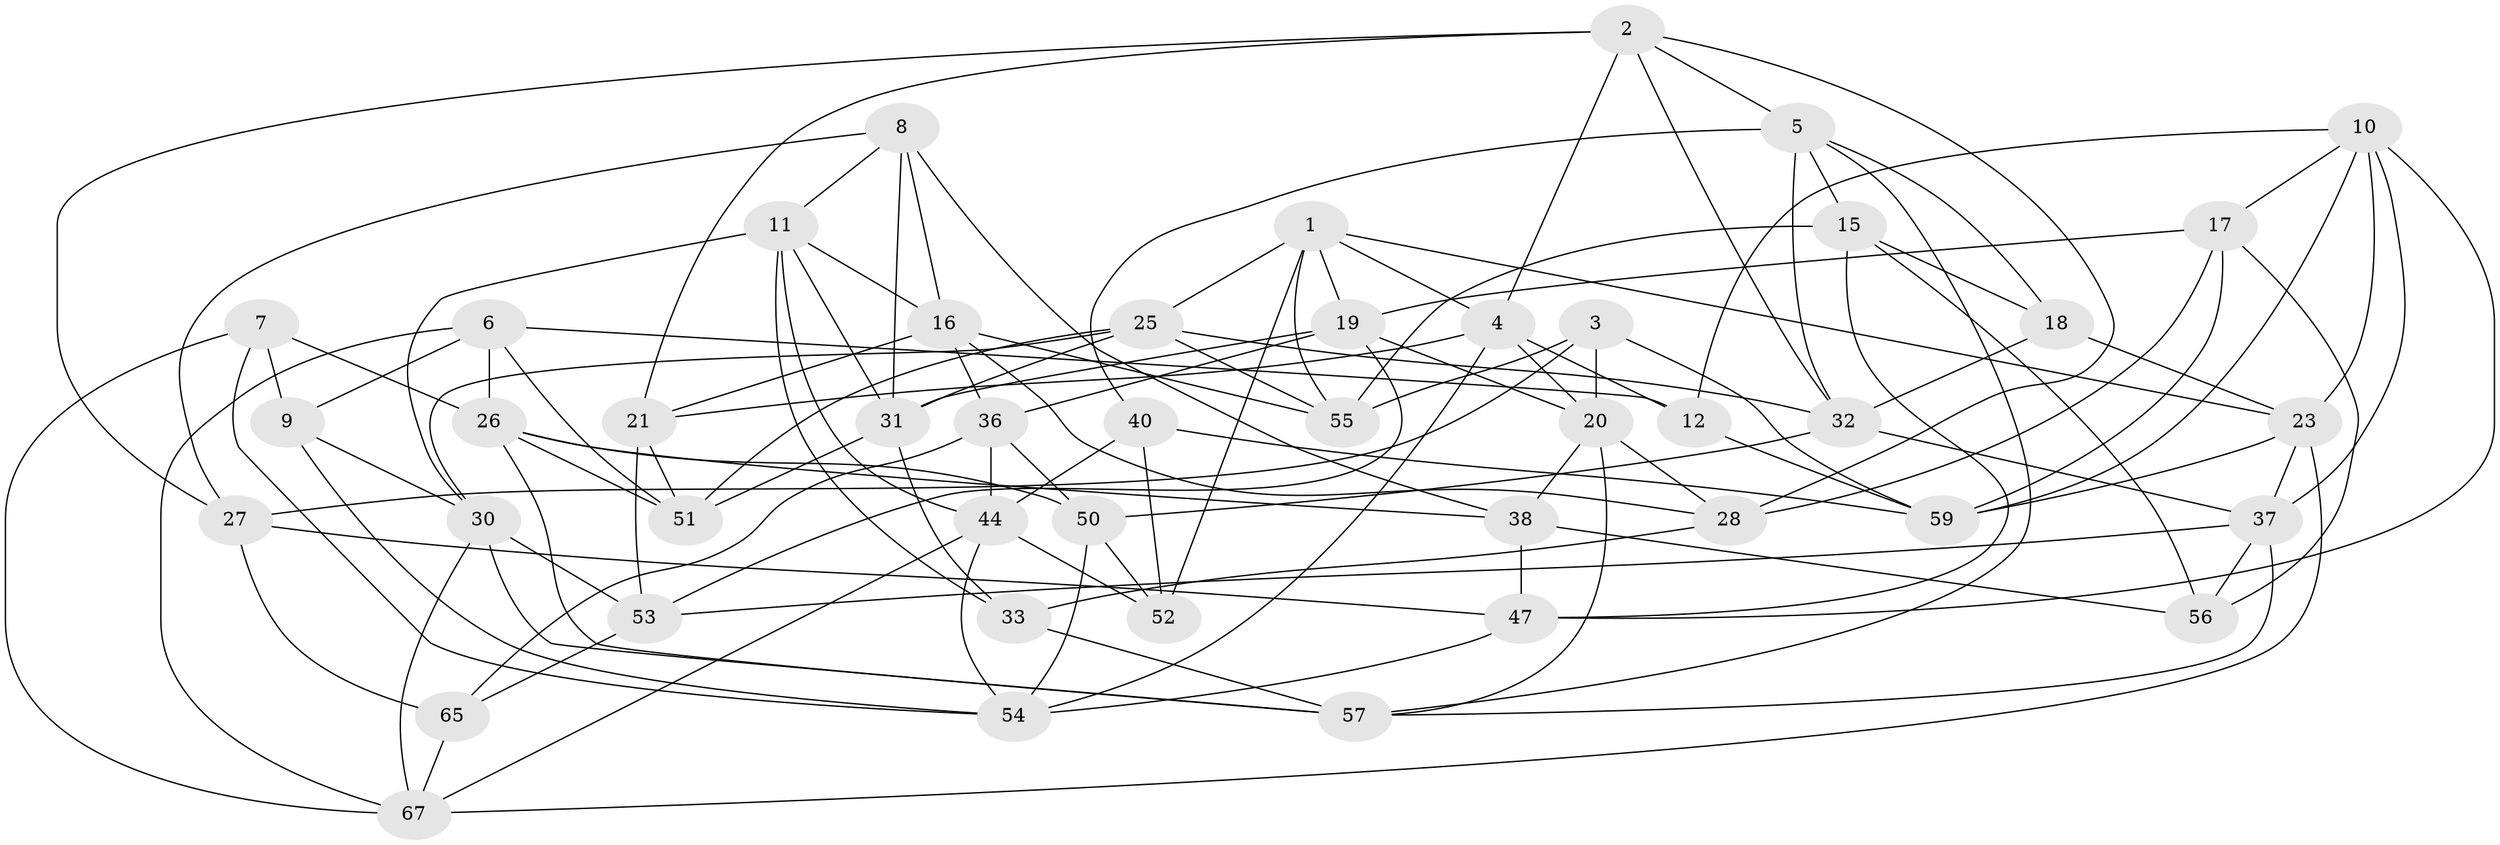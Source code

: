 // Generated by graph-tools (version 1.1) at 2025/24/03/03/25 07:24:29]
// undirected, 45 vertices, 118 edges
graph export_dot {
graph [start="1"]
  node [color=gray90,style=filled];
  1 [super="+73"];
  2 [super="+75"];
  3;
  4 [super="+34"];
  5 [super="+22"];
  6 [super="+13"];
  7;
  8 [super="+42"];
  9;
  10 [super="+46"];
  11 [super="+14"];
  12;
  15 [super="+74"];
  16 [super="+35"];
  17 [super="+68"];
  18;
  19 [super="+24"];
  20 [super="+39"];
  21 [super="+79"];
  23 [super="+41"];
  25 [super="+29"];
  26 [super="+43"];
  27 [super="+60"];
  28 [super="+77"];
  30 [super="+69"];
  31 [super="+58"];
  32 [super="+62"];
  33;
  36 [super="+61"];
  37 [super="+49"];
  38 [super="+48"];
  40;
  44 [super="+45"];
  47 [super="+76"];
  50 [super="+80"];
  51 [super="+66"];
  52;
  53 [super="+70"];
  54 [super="+63"];
  55 [super="+64"];
  56;
  57 [super="+78"];
  59 [super="+71"];
  65;
  67 [super="+72"];
  1 -- 23;
  1 -- 4;
  1 -- 25;
  1 -- 52;
  1 -- 19;
  1 -- 55;
  2 -- 27;
  2 -- 4;
  2 -- 28;
  2 -- 21;
  2 -- 32;
  2 -- 5;
  3 -- 55;
  3 -- 59;
  3 -- 27;
  3 -- 20;
  4 -- 21;
  4 -- 12;
  4 -- 54;
  4 -- 20;
  5 -- 32;
  5 -- 40;
  5 -- 15;
  5 -- 57;
  5 -- 18;
  6 -- 51 [weight=2];
  6 -- 67;
  6 -- 26;
  6 -- 9;
  6 -- 12;
  7 -- 9;
  7 -- 54;
  7 -- 26;
  7 -- 67;
  8 -- 16;
  8 -- 38 [weight=2];
  8 -- 27;
  8 -- 11;
  8 -- 31;
  9 -- 54;
  9 -- 30;
  10 -- 47;
  10 -- 12;
  10 -- 23;
  10 -- 17;
  10 -- 37;
  10 -- 59;
  11 -- 16;
  11 -- 30;
  11 -- 33;
  11 -- 44;
  11 -- 31;
  12 -- 59;
  15 -- 55 [weight=2];
  15 -- 18;
  15 -- 56;
  15 -- 47;
  16 -- 28;
  16 -- 36;
  16 -- 21;
  16 -- 55;
  17 -- 59;
  17 -- 56;
  17 -- 28 [weight=2];
  17 -- 19;
  18 -- 32;
  18 -- 23;
  19 -- 20;
  19 -- 31;
  19 -- 53;
  19 -- 36;
  20 -- 38;
  20 -- 57;
  20 -- 28;
  21 -- 53 [weight=2];
  21 -- 51;
  23 -- 37;
  23 -- 59;
  23 -- 67;
  25 -- 55;
  25 -- 32;
  25 -- 51;
  25 -- 30;
  25 -- 31;
  26 -- 57;
  26 -- 50;
  26 -- 51;
  26 -- 38;
  27 -- 65;
  27 -- 47 [weight=2];
  28 -- 33;
  30 -- 57;
  30 -- 53;
  30 -- 67;
  31 -- 33;
  31 -- 51;
  32 -- 37;
  32 -- 50;
  33 -- 57;
  36 -- 50 [weight=2];
  36 -- 44;
  36 -- 65;
  37 -- 57;
  37 -- 56;
  37 -- 53;
  38 -- 47;
  38 -- 56;
  40 -- 52;
  40 -- 59;
  40 -- 44;
  44 -- 52;
  44 -- 54;
  44 -- 67;
  47 -- 54;
  50 -- 54;
  50 -- 52;
  53 -- 65;
  65 -- 67;
}
